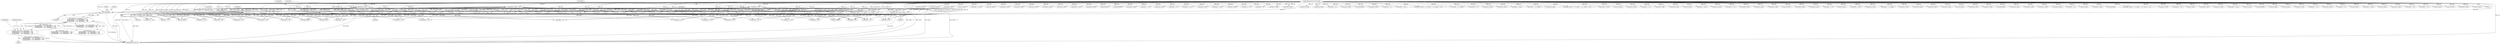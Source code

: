 digraph "0_radare2_f41e941341e44aa86edd4483c4487ec09a074257@pointer" {
"1000685" [label="(Call,(llint)buf[2])"];
"1000238" [label="(Call,buf[2] | (buf[3] << 8))"];
"1000125" [label="(MethodParameterIn,const ut8 *buf)"];
"1000242" [label="(Call,buf[3] << 8)"];
"1000179" [label="(Call,buf[2] | (buf[3] << 8))"];
"1000183" [label="(Call,buf[3] << 8)"];
"1000276" [label="(Call,buf[2] | (buf[3] << 8))"];
"1000280" [label="(Call,buf[3] << 8)"];
"1000684" [label="(Call,(llint)buf[2] | ((llint)buf[3] << 8)|\n\t\t\t\t((llint)buf[4] << 16) | ((llint)buf[5] << 24)|\n \t\t\t\t((llint)buf[6] << 32) | ((llint)buf[7] << 40)|\n \t\t\t\t((llint)buf[8] << 48) | ((llint)buf[9] << 56))"];
"1000682" [label="(Call,lB = (llint)buf[2] | ((llint)buf[3] << 8)|\n\t\t\t\t((llint)buf[4] << 16) | ((llint)buf[5] << 24)|\n \t\t\t\t((llint)buf[6] << 32) | ((llint)buf[7] << 40)|\n \t\t\t\t((llint)buf[8] << 48) | ((llint)buf[9] << 56))"];
"1001284" [label="(Call,buf[4] & 0xf0)"];
"1001296" [label="(Call,buf[5] & 0xf0)"];
"1001564" [label="(Call,buf[3] << 8)"];
"1000242" [label="(Call,buf[3] << 8)"];
"1001867" [label="(Call,buf[4] & 0xf0)"];
"1001700" [label="(Call,(int) buf[1])"];
"1001728" [label="(Call,buf[0] == 0x25)"];
"1000243" [label="(Call,buf[3])"];
"1000862" [label="(Call,(char) buf[1])"];
"1001256" [label="(Call,buf[4] & 0x0f)"];
"1000930" [label="(Call,buf[3] << 8)"];
"1001098" [label="(Call,buf[5] & 0x0f)"];
"1000498" [label="(Call,buf[1] & 0x0f)"];
"1000277" [label="(Call,buf[2])"];
"1001120" [label="(Call,buf[5] & 0x0f)"];
"1001040" [label="(Call,buf[3] << 8)"];
"1001333" [label="(Call,(buf[3] << 8) | buf[2])"];
"1001334" [label="(Call,buf[3] << 8)"];
"1001918" [label="(Call,buf[4] & 0xf0)"];
"1000636" [label="(Call,buf[3] << 24)"];
"1000839" [label="(Call,buf[3] << 8)"];
"1001371" [label="(Call,buf[0] == 0x1c)"];
"1001459" [label="(Call,(buf[3]<<8) | buf[2])"];
"1001069" [label="(Call,buf[4] & 0x0f)"];
"1001214" [label="(Call,buf[3] << 8)"];
"1002092" [label="(MethodReturn,static int)"];
"1000724" [label="(Call,(llint)buf[7])"];
"1001667" [label="(Call,buf[2] << 24)"];
"1001563" [label="(Call,(buf[3] << 8) | buf[2])"];
"1000732" [label="(Call,(llint)buf[8])"];
"1001873" [label="(Call,buf[5] & 0x0f)"];
"1001510" [label="(Call,(buf[3] << 8) | buf[2])"];
"1000690" [label="(Call,((llint)buf[3] << 8)|\n\t\t\t\t((llint)buf[4] << 16) | ((llint)buf[5] << 24)|\n \t\t\t\t((llint)buf[6] << 32) | ((llint)buf[7] << 40)|\n \t\t\t\t((llint)buf[8] << 48) | ((llint)buf[9] << 56))"];
"1000905" [label="(Call,buf[3] << 8 | buf[2])"];
"1000304" [label="(Call,buf[7] << 24)"];
"1001443" [label="(Call,buf[1] & 0x0f)"];
"1001175" [label="(Call,buf[5] << 8)"];
"1000587" [label="(Call,buf[0] == 0x17)"];
"1000822" [label="(Call,buf[1] & 0x0f)"];
"1000179" [label="(Call,buf[2] | (buf[3] << 8))"];
"1001952" [label="(Call,buf[0] == 0x24)"];
"1001810" [label="(Call,buf[1] & 0xf0)"];
"1000447" [label="(Call,buf[3] << 8)"];
"1000906" [label="(Call,buf[3] << 8)"];
"1000581" [label="(Call,buf[5] << 24)"];
"1000236" [label="(Call,array_size = buf[2] | (buf[3] << 8))"];
"1001656" [label="(Call,buf[4] << 8)"];
"1001895" [label="(Call,buf[5] & 0x0f)"];
"1000685" [label="(Call,(llint)buf[2])"];
"1001245" [label="(Call,buf[4] & 0xf0)"];
"1001268" [label="(Call,buf[5] & 0x0f)"];
"1001239" [label="(Call,buf[4] & 0x0f)"];
"1001719" [label="(Call,buf[5] << 8)"];
"1001451" [label="(Call,buf[1] & 0xf0)"];
"1000683" [label="(Identifier,lB)"];
"1000700" [label="(Call,(llint)buf[4])"];
"1000177" [label="(Call,array_size = buf[2] | (buf[3] << 8))"];
"1000446" [label="(Call,(buf[3] << 8) | buf[2])"];
"1001844" [label="(Call,buf[4] & 0x0f)"];
"1000458" [label="(Call,buf[5] << 8)"];
"1001460" [label="(Call,buf[3]<<8)"];
"1001377" [label="(Call,buf[0] == 0x1f)"];
"1001651" [label="(Call,buf[5] | (buf[4] << 8) | (buf[3] << 16) | (buf[2] << 24))"];
"1000457" [label="(Call,(buf[5] << 8) | buf[4])"];
"1001011" [label="(Call,buf[4] << 16)"];
"1000631" [label="(Call,buf[2] << 16)"];
"1000955" [label="(Call,buf[1] & 0x0f)"];
"1001092" [label="(Call,buf[4] & 0xf0)"];
"1001579" [label="(Call,buf[0] == 0x23)"];
"1000423" [label="(Call,(buf[3] << 8) | buf[2])"];
"1000925" [label="(Call,buf[2] | (buf[3] << 8) | (buf[4] << 16) | (buf[5] << 24))"];
"1001174" [label="(Call,(buf[5] << 8) | buf[4])"];
"1001912" [label="(Call,buf[4] & 0x0f)"];
"1000288" [label="(Call,buf[4] | (buf[5] << 8) | (buf[6] << 16) | (buf[7] << 24))"];
"1000642" [label="(Call,buf[0] == 0x19)"];
"1000682" [label="(Call,lB = (llint)buf[2] | ((llint)buf[3] << 8)|\n\t\t\t\t((llint)buf[4] << 16) | ((llint)buf[5] << 24)|\n \t\t\t\t((llint)buf[6] << 32) | ((llint)buf[7] << 40)|\n \t\t\t\t((llint)buf[8] << 48) | ((llint)buf[9] << 56))"];
"1000558" [label="(Call,(int) buf[1])"];
"1000830" [label="(Call,buf[1] & 0xf0)"];
"1001662" [label="(Call,buf[3] << 16)"];
"1000802" [label="(Call,(int) buf[3])"];
"1000941" [label="(Call,buf[5] << 24)"];
"1001889" [label="(Call,buf[4] & 0xf0)"];
"1001924" [label="(Call,buf[5] & 0x0f)"];
"1001642" [label="(Call,(int) buf[1])"];
"1001574" [label="(Call,buf[0] == 0x20)"];
"1001108" [label="(Call,buf[4] & 0x0f)"];
"1000973" [label="(Call,buf[3] << 8 | buf[2])"];
"1001818" [label="(Call,(buf[3] << 8) | buf[2])"];
"1000936" [label="(Call,buf[4] << 16)"];
"1000281" [label="(Call,buf[3])"];
"1001114" [label="(Call,buf[4] & 0xf0)"];
"1001163" [label="(Call,(buf[3] << 8) | buf[2])"];
"1001262" [label="(Call,buf[4] & 0xf0)"];
"1000761" [label="(Call,(int) buf[2])"];
"1000963" [label="(Call,buf[1] & 0xf0)"];
"1000535" [label="(Call,(buf[3] << 8) | buf[2])"];
"1000480" [label="(Call,(int) buf[1])"];
"1001278" [label="(Call,buf[4] & 0x0f)"];
"1000536" [label="(Call,buf[3] << 8)"];
"1001075" [label="(Call,buf[4] & 0xf0)"];
"1000795" [label="(Call,(int) buf[2])"];
"1000299" [label="(Call,buf[6] << 16)"];
"1000183" [label="(Call,buf[3] << 8)"];
"1000621" [label="(Call,(int) buf[1])"];
"1001382" [label="(Call,buf[0] == 0x22)"];
"1001229" [label="(Call,buf[4] & 0x0f)"];
"1001718" [label="(Call,(buf[5] << 8) | buf[4])"];
"1001205" [label="(Call,buf[1] & 0xf0)"];
"1001930" [label="(Call,buf[5] & 0xf0)"];
"1000692" [label="(Call,(llint)buf[3])"];
"1001883" [label="(Call,buf[4] & 0x0f)"];
"1001547" [label="(Call,buf[1] & 0x0f)"];
"1000896" [label="(Call,(int) buf[1])"];
"1000274" [label="(Call,elem_width = buf[2] | (buf[3] << 8))"];
"1000280" [label="(Call,buf[3] << 8)"];
"1001290" [label="(Call,buf[5] & 0x0f)"];
"1000974" [label="(Call,buf[3] << 8)"];
"1000684" [label="(Call,(llint)buf[2] | ((llint)buf[3] << 8)|\n\t\t\t\t((llint)buf[4] << 16) | ((llint)buf[5] << 24)|\n \t\t\t\t((llint)buf[6] << 32) | ((llint)buf[7] << 40)|\n \t\t\t\t((llint)buf[8] << 48) | ((llint)buf[9] << 56))"];
"1000276" [label="(Call,buf[2] | (buf[3] << 8))"];
"1000768" [label="(Call,(int) buf[3])"];
"1001086" [label="(Call,buf[4] & 0x0f)"];
"1001511" [label="(Call,buf[3] << 8)"];
"1000838" [label="(Call,(buf[3] << 8) | buf[2])"];
"1000708" [label="(Call,(llint)buf[5])"];
"1001850" [label="(Call,buf[4] & 0xf0)"];
"1001164" [label="(Call,buf[3] << 8)"];
"1001126" [label="(Call,buf[5] & 0xf0)"];
"1001708" [label="(Call,buf[3] << 8)"];
"1001819" [label="(Call,buf[3] << 8)"];
"1000388" [label="(Call,buf[1] & 0x0f)"];
"1001834" [label="(Call,buf[4] & 0x0f)"];
"1000382" [label="(Block,)"];
"1000196" [label="(Call,buf[5] << 8)"];
"1000526" [label="(Call,(int) buf[1])"];
"1001059" [label="(Call,buf[4] & 0x0f)"];
"1000570" [label="(Call,buf[3] << 8)"];
"1000739" [label="(Call,(llint)buf[9])"];
"1000246" [label="(Literal,8)"];
"1000191" [label="(Call,buf[4] | (buf[5] << 8) | (buf[6] << 16) | (buf[7] << 24))"];
"1001555" [label="(Call,buf[1] & 0xf0)"];
"1000424" [label="(Call,buf[3] << 8)"];
"1000576" [label="(Call,buf[4] << 16)"];
"1000416" [label="(Call,(int) buf[1])"];
"1001861" [label="(Call,buf[4] & 0x0f)"];
"1000180" [label="(Call,buf[2])"];
"1000284" [label="(Literal,8)"];
"1000565" [label="(Call,buf[2] | (buf[3] << 8) | (buf[4] << 16) | (buf[5] << 24))"];
"1001032" [label="(Call,buf[1] & 0x0f)"];
"1001343" [label="(Call,buf[0] == 0x1a)"];
"1001156" [label="(Call,(int) buf[1])"];
"1000184" [label="(Call,buf[3])"];
"1000716" [label="(Call,(llint)buf[6])"];
"1001005" [label="(Call,buf[3] << 8)"];
"1000138" [label="(Call,(int) buf[0])"];
"1000754" [label="(Call,(int) buf[1])"];
"1000879" [label="(Call,buf[3] << 8)"];
"1000396" [label="(Call,buf[1] & 0xf0)"];
"1000207" [label="(Call,buf[7] << 24)"];
"1000878" [label="(Call,buf[3] << 8 | buf[2])"];
"1001039" [label="(Call,(buf[3] << 8) | buf[2])"];
"1000125" [label="(MethodParameterIn,const ut8 *buf)"];
"1000187" [label="(Literal,8)"];
"1000506" [label="(Call,buf[1] & 0xf0)"];
"1000293" [label="(Call,buf[5] << 8)"];
"1000991" [label="(Call,(int) buf[1])"];
"1000163" [label="(Call,buf[0] == 0x00)"];
"1000676" [label="(Call,(int) buf[1])"];
"1001707" [label="(Call,(buf[3] << 8) | buf[2])"];
"1001936" [label="(Call,buf[1] & 0x0f)"];
"1000202" [label="(Call,buf[6] << 16)"];
"1001000" [label="(Call,buf[2] | (buf[3] << 8) | (buf[4] << 16) | (buf[5] << 24))"];
"1001016" [label="(Call,buf[5] << 24)"];
"1000238" [label="(Call,buf[2] | (buf[3] << 8))"];
"1000788" [label="(Call,(int) buf[1])"];
"1000746" [label="(Identifier,strasm)"];
"1001213" [label="(Call,(buf[3] << 8) | buf[2])"];
"1001326" [label="(Call,(int) buf[1])"];
"1001901" [label="(Call,buf[5] & 0xf0)"];
"1000239" [label="(Call,buf[2])"];
"1000687" [label="(Call,buf[2])"];
"1001503" [label="(Call,(int) buf[1])"];
"1000685" -> "1000684"  [label="AST: "];
"1000685" -> "1000687"  [label="CFG: "];
"1000686" -> "1000685"  [label="AST: "];
"1000687" -> "1000685"  [label="AST: "];
"1000693" -> "1000685"  [label="CFG: "];
"1000685" -> "1002092"  [label="DDG: buf[2]"];
"1000685" -> "1000684"  [label="DDG: buf[2]"];
"1000238" -> "1000685"  [label="DDG: buf[2]"];
"1000179" -> "1000685"  [label="DDG: buf[2]"];
"1000276" -> "1000685"  [label="DDG: buf[2]"];
"1000125" -> "1000685"  [label="DDG: buf"];
"1000238" -> "1000236"  [label="AST: "];
"1000238" -> "1000242"  [label="CFG: "];
"1000239" -> "1000238"  [label="AST: "];
"1000242" -> "1000238"  [label="AST: "];
"1000236" -> "1000238"  [label="CFG: "];
"1000238" -> "1002092"  [label="DDG: buf[2]"];
"1000238" -> "1002092"  [label="DDG: buf[3] << 8"];
"1000238" -> "1000236"  [label="DDG: buf[2]"];
"1000238" -> "1000236"  [label="DDG: buf[3] << 8"];
"1000125" -> "1000238"  [label="DDG: buf"];
"1000242" -> "1000238"  [label="DDG: buf[3]"];
"1000242" -> "1000238"  [label="DDG: 8"];
"1000238" -> "1000423"  [label="DDG: buf[2]"];
"1000238" -> "1000446"  [label="DDG: buf[2]"];
"1000238" -> "1000535"  [label="DDG: buf[2]"];
"1000238" -> "1000565"  [label="DDG: buf[2]"];
"1000238" -> "1000631"  [label="DDG: buf[2]"];
"1000238" -> "1000761"  [label="DDG: buf[2]"];
"1000238" -> "1000795"  [label="DDG: buf[2]"];
"1000238" -> "1000838"  [label="DDG: buf[2]"];
"1000238" -> "1000878"  [label="DDG: buf[2]"];
"1000238" -> "1000905"  [label="DDG: buf[2]"];
"1000238" -> "1000925"  [label="DDG: buf[2]"];
"1000238" -> "1000973"  [label="DDG: buf[2]"];
"1000238" -> "1001000"  [label="DDG: buf[2]"];
"1000238" -> "1001039"  [label="DDG: buf[2]"];
"1000238" -> "1001163"  [label="DDG: buf[2]"];
"1000238" -> "1001213"  [label="DDG: buf[2]"];
"1000238" -> "1001333"  [label="DDG: buf[2]"];
"1000238" -> "1001459"  [label="DDG: buf[2]"];
"1000238" -> "1001510"  [label="DDG: buf[2]"];
"1000238" -> "1001563"  [label="DDG: buf[2]"];
"1000238" -> "1001667"  [label="DDG: buf[2]"];
"1000238" -> "1001707"  [label="DDG: buf[2]"];
"1000238" -> "1001818"  [label="DDG: buf[2]"];
"1000125" -> "1000122"  [label="AST: "];
"1000125" -> "1002092"  [label="DDG: buf"];
"1000125" -> "1000138"  [label="DDG: buf"];
"1000125" -> "1000163"  [label="DDG: buf"];
"1000125" -> "1000179"  [label="DDG: buf"];
"1000125" -> "1000183"  [label="DDG: buf"];
"1000125" -> "1000191"  [label="DDG: buf"];
"1000125" -> "1000196"  [label="DDG: buf"];
"1000125" -> "1000202"  [label="DDG: buf"];
"1000125" -> "1000207"  [label="DDG: buf"];
"1000125" -> "1000242"  [label="DDG: buf"];
"1000125" -> "1000276"  [label="DDG: buf"];
"1000125" -> "1000280"  [label="DDG: buf"];
"1000125" -> "1000288"  [label="DDG: buf"];
"1000125" -> "1000293"  [label="DDG: buf"];
"1000125" -> "1000299"  [label="DDG: buf"];
"1000125" -> "1000304"  [label="DDG: buf"];
"1000125" -> "1000388"  [label="DDG: buf"];
"1000125" -> "1000396"  [label="DDG: buf"];
"1000125" -> "1000416"  [label="DDG: buf"];
"1000125" -> "1000424"  [label="DDG: buf"];
"1000125" -> "1000423"  [label="DDG: buf"];
"1000125" -> "1000447"  [label="DDG: buf"];
"1000125" -> "1000446"  [label="DDG: buf"];
"1000125" -> "1000458"  [label="DDG: buf"];
"1000125" -> "1000457"  [label="DDG: buf"];
"1000125" -> "1000480"  [label="DDG: buf"];
"1000125" -> "1000498"  [label="DDG: buf"];
"1000125" -> "1000506"  [label="DDG: buf"];
"1000125" -> "1000526"  [label="DDG: buf"];
"1000125" -> "1000536"  [label="DDG: buf"];
"1000125" -> "1000535"  [label="DDG: buf"];
"1000125" -> "1000558"  [label="DDG: buf"];
"1000125" -> "1000565"  [label="DDG: buf"];
"1000125" -> "1000570"  [label="DDG: buf"];
"1000125" -> "1000576"  [label="DDG: buf"];
"1000125" -> "1000581"  [label="DDG: buf"];
"1000125" -> "1000587"  [label="DDG: buf"];
"1000125" -> "1000621"  [label="DDG: buf"];
"1000125" -> "1000631"  [label="DDG: buf"];
"1000125" -> "1000636"  [label="DDG: buf"];
"1000125" -> "1000642"  [label="DDG: buf"];
"1000125" -> "1000676"  [label="DDG: buf"];
"1000125" -> "1000692"  [label="DDG: buf"];
"1000125" -> "1000700"  [label="DDG: buf"];
"1000125" -> "1000708"  [label="DDG: buf"];
"1000125" -> "1000716"  [label="DDG: buf"];
"1000125" -> "1000724"  [label="DDG: buf"];
"1000125" -> "1000732"  [label="DDG: buf"];
"1000125" -> "1000739"  [label="DDG: buf"];
"1000125" -> "1000754"  [label="DDG: buf"];
"1000125" -> "1000761"  [label="DDG: buf"];
"1000125" -> "1000768"  [label="DDG: buf"];
"1000125" -> "1000788"  [label="DDG: buf"];
"1000125" -> "1000795"  [label="DDG: buf"];
"1000125" -> "1000802"  [label="DDG: buf"];
"1000125" -> "1000822"  [label="DDG: buf"];
"1000125" -> "1000830"  [label="DDG: buf"];
"1000125" -> "1000839"  [label="DDG: buf"];
"1000125" -> "1000838"  [label="DDG: buf"];
"1000125" -> "1000862"  [label="DDG: buf"];
"1000125" -> "1000879"  [label="DDG: buf"];
"1000125" -> "1000878"  [label="DDG: buf"];
"1000125" -> "1000896"  [label="DDG: buf"];
"1000125" -> "1000906"  [label="DDG: buf"];
"1000125" -> "1000905"  [label="DDG: buf"];
"1000125" -> "1000925"  [label="DDG: buf"];
"1000125" -> "1000930"  [label="DDG: buf"];
"1000125" -> "1000936"  [label="DDG: buf"];
"1000125" -> "1000941"  [label="DDG: buf"];
"1000125" -> "1000955"  [label="DDG: buf"];
"1000125" -> "1000963"  [label="DDG: buf"];
"1000125" -> "1000974"  [label="DDG: buf"];
"1000125" -> "1000973"  [label="DDG: buf"];
"1000125" -> "1000991"  [label="DDG: buf"];
"1000125" -> "1001000"  [label="DDG: buf"];
"1000125" -> "1001005"  [label="DDG: buf"];
"1000125" -> "1001011"  [label="DDG: buf"];
"1000125" -> "1001016"  [label="DDG: buf"];
"1000125" -> "1001032"  [label="DDG: buf"];
"1000125" -> "1001040"  [label="DDG: buf"];
"1000125" -> "1001039"  [label="DDG: buf"];
"1000125" -> "1001059"  [label="DDG: buf"];
"1000125" -> "1001069"  [label="DDG: buf"];
"1000125" -> "1001075"  [label="DDG: buf"];
"1000125" -> "1001086"  [label="DDG: buf"];
"1000125" -> "1001092"  [label="DDG: buf"];
"1000125" -> "1001098"  [label="DDG: buf"];
"1000125" -> "1001108"  [label="DDG: buf"];
"1000125" -> "1001114"  [label="DDG: buf"];
"1000125" -> "1001120"  [label="DDG: buf"];
"1000125" -> "1001126"  [label="DDG: buf"];
"1000125" -> "1001156"  [label="DDG: buf"];
"1000125" -> "1001164"  [label="DDG: buf"];
"1000125" -> "1001163"  [label="DDG: buf"];
"1000125" -> "1001175"  [label="DDG: buf"];
"1000125" -> "1001174"  [label="DDG: buf"];
"1000125" -> "1001205"  [label="DDG: buf"];
"1000125" -> "1001214"  [label="DDG: buf"];
"1000125" -> "1001213"  [label="DDG: buf"];
"1000125" -> "1001229"  [label="DDG: buf"];
"1000125" -> "1001239"  [label="DDG: buf"];
"1000125" -> "1001245"  [label="DDG: buf"];
"1000125" -> "1001256"  [label="DDG: buf"];
"1000125" -> "1001262"  [label="DDG: buf"];
"1000125" -> "1001268"  [label="DDG: buf"];
"1000125" -> "1001278"  [label="DDG: buf"];
"1000125" -> "1001284"  [label="DDG: buf"];
"1000125" -> "1001290"  [label="DDG: buf"];
"1000125" -> "1001296"  [label="DDG: buf"];
"1000125" -> "1001326"  [label="DDG: buf"];
"1000125" -> "1001334"  [label="DDG: buf"];
"1000125" -> "1001333"  [label="DDG: buf"];
"1000125" -> "1001343"  [label="DDG: buf"];
"1000125" -> "1001371"  [label="DDG: buf"];
"1000125" -> "1001377"  [label="DDG: buf"];
"1000125" -> "1001382"  [label="DDG: buf"];
"1000125" -> "1001443"  [label="DDG: buf"];
"1000125" -> "1001451"  [label="DDG: buf"];
"1000125" -> "1001460"  [label="DDG: buf"];
"1000125" -> "1001459"  [label="DDG: buf"];
"1000125" -> "1001503"  [label="DDG: buf"];
"1000125" -> "1001511"  [label="DDG: buf"];
"1000125" -> "1001510"  [label="DDG: buf"];
"1000125" -> "1001547"  [label="DDG: buf"];
"1000125" -> "1001555"  [label="DDG: buf"];
"1000125" -> "1001564"  [label="DDG: buf"];
"1000125" -> "1001563"  [label="DDG: buf"];
"1000125" -> "1001574"  [label="DDG: buf"];
"1000125" -> "1001579"  [label="DDG: buf"];
"1000125" -> "1001642"  [label="DDG: buf"];
"1000125" -> "1001651"  [label="DDG: buf"];
"1000125" -> "1001656"  [label="DDG: buf"];
"1000125" -> "1001662"  [label="DDG: buf"];
"1000125" -> "1001667"  [label="DDG: buf"];
"1000125" -> "1001700"  [label="DDG: buf"];
"1000125" -> "1001708"  [label="DDG: buf"];
"1000125" -> "1001707"  [label="DDG: buf"];
"1000125" -> "1001719"  [label="DDG: buf"];
"1000125" -> "1001718"  [label="DDG: buf"];
"1000125" -> "1001728"  [label="DDG: buf"];
"1000125" -> "1001810"  [label="DDG: buf"];
"1000125" -> "1001819"  [label="DDG: buf"];
"1000125" -> "1001818"  [label="DDG: buf"];
"1000125" -> "1001834"  [label="DDG: buf"];
"1000125" -> "1001844"  [label="DDG: buf"];
"1000125" -> "1001850"  [label="DDG: buf"];
"1000125" -> "1001861"  [label="DDG: buf"];
"1000125" -> "1001867"  [label="DDG: buf"];
"1000125" -> "1001873"  [label="DDG: buf"];
"1000125" -> "1001883"  [label="DDG: buf"];
"1000125" -> "1001889"  [label="DDG: buf"];
"1000125" -> "1001895"  [label="DDG: buf"];
"1000125" -> "1001901"  [label="DDG: buf"];
"1000125" -> "1001912"  [label="DDG: buf"];
"1000125" -> "1001918"  [label="DDG: buf"];
"1000125" -> "1001924"  [label="DDG: buf"];
"1000125" -> "1001930"  [label="DDG: buf"];
"1000125" -> "1001936"  [label="DDG: buf"];
"1000125" -> "1001952"  [label="DDG: buf"];
"1000242" -> "1000246"  [label="CFG: "];
"1000243" -> "1000242"  [label="AST: "];
"1000246" -> "1000242"  [label="AST: "];
"1000242" -> "1002092"  [label="DDG: buf[3]"];
"1000242" -> "1000424"  [label="DDG: buf[3]"];
"1000242" -> "1000447"  [label="DDG: buf[3]"];
"1000242" -> "1000536"  [label="DDG: buf[3]"];
"1000242" -> "1000570"  [label="DDG: buf[3]"];
"1000242" -> "1000636"  [label="DDG: buf[3]"];
"1000242" -> "1000692"  [label="DDG: buf[3]"];
"1000242" -> "1000768"  [label="DDG: buf[3]"];
"1000242" -> "1000802"  [label="DDG: buf[3]"];
"1000242" -> "1000839"  [label="DDG: buf[3]"];
"1000242" -> "1000879"  [label="DDG: buf[3]"];
"1000242" -> "1000906"  [label="DDG: buf[3]"];
"1000242" -> "1000930"  [label="DDG: buf[3]"];
"1000242" -> "1000974"  [label="DDG: buf[3]"];
"1000242" -> "1001005"  [label="DDG: buf[3]"];
"1000242" -> "1001040"  [label="DDG: buf[3]"];
"1000242" -> "1001164"  [label="DDG: buf[3]"];
"1000242" -> "1001214"  [label="DDG: buf[3]"];
"1000242" -> "1001334"  [label="DDG: buf[3]"];
"1000242" -> "1001460"  [label="DDG: buf[3]"];
"1000242" -> "1001511"  [label="DDG: buf[3]"];
"1000242" -> "1001564"  [label="DDG: buf[3]"];
"1000242" -> "1001662"  [label="DDG: buf[3]"];
"1000242" -> "1001708"  [label="DDG: buf[3]"];
"1000242" -> "1001819"  [label="DDG: buf[3]"];
"1000179" -> "1000177"  [label="AST: "];
"1000179" -> "1000183"  [label="CFG: "];
"1000180" -> "1000179"  [label="AST: "];
"1000183" -> "1000179"  [label="AST: "];
"1000177" -> "1000179"  [label="CFG: "];
"1000179" -> "1002092"  [label="DDG: buf[2]"];
"1000179" -> "1002092"  [label="DDG: buf[3] << 8"];
"1000179" -> "1000177"  [label="DDG: buf[2]"];
"1000179" -> "1000177"  [label="DDG: buf[3] << 8"];
"1000183" -> "1000179"  [label="DDG: buf[3]"];
"1000183" -> "1000179"  [label="DDG: 8"];
"1000179" -> "1000423"  [label="DDG: buf[2]"];
"1000179" -> "1000446"  [label="DDG: buf[2]"];
"1000179" -> "1000535"  [label="DDG: buf[2]"];
"1000179" -> "1000565"  [label="DDG: buf[2]"];
"1000179" -> "1000631"  [label="DDG: buf[2]"];
"1000179" -> "1000761"  [label="DDG: buf[2]"];
"1000179" -> "1000795"  [label="DDG: buf[2]"];
"1000179" -> "1000838"  [label="DDG: buf[2]"];
"1000179" -> "1000878"  [label="DDG: buf[2]"];
"1000179" -> "1000905"  [label="DDG: buf[2]"];
"1000179" -> "1000925"  [label="DDG: buf[2]"];
"1000179" -> "1000973"  [label="DDG: buf[2]"];
"1000179" -> "1001000"  [label="DDG: buf[2]"];
"1000179" -> "1001039"  [label="DDG: buf[2]"];
"1000179" -> "1001163"  [label="DDG: buf[2]"];
"1000179" -> "1001213"  [label="DDG: buf[2]"];
"1000179" -> "1001333"  [label="DDG: buf[2]"];
"1000179" -> "1001459"  [label="DDG: buf[2]"];
"1000179" -> "1001510"  [label="DDG: buf[2]"];
"1000179" -> "1001563"  [label="DDG: buf[2]"];
"1000179" -> "1001667"  [label="DDG: buf[2]"];
"1000179" -> "1001707"  [label="DDG: buf[2]"];
"1000179" -> "1001818"  [label="DDG: buf[2]"];
"1000183" -> "1000187"  [label="CFG: "];
"1000184" -> "1000183"  [label="AST: "];
"1000187" -> "1000183"  [label="AST: "];
"1000183" -> "1002092"  [label="DDG: buf[3]"];
"1000183" -> "1000424"  [label="DDG: buf[3]"];
"1000183" -> "1000447"  [label="DDG: buf[3]"];
"1000183" -> "1000536"  [label="DDG: buf[3]"];
"1000183" -> "1000570"  [label="DDG: buf[3]"];
"1000183" -> "1000636"  [label="DDG: buf[3]"];
"1000183" -> "1000692"  [label="DDG: buf[3]"];
"1000183" -> "1000768"  [label="DDG: buf[3]"];
"1000183" -> "1000802"  [label="DDG: buf[3]"];
"1000183" -> "1000839"  [label="DDG: buf[3]"];
"1000183" -> "1000879"  [label="DDG: buf[3]"];
"1000183" -> "1000906"  [label="DDG: buf[3]"];
"1000183" -> "1000930"  [label="DDG: buf[3]"];
"1000183" -> "1000974"  [label="DDG: buf[3]"];
"1000183" -> "1001005"  [label="DDG: buf[3]"];
"1000183" -> "1001040"  [label="DDG: buf[3]"];
"1000183" -> "1001164"  [label="DDG: buf[3]"];
"1000183" -> "1001214"  [label="DDG: buf[3]"];
"1000183" -> "1001334"  [label="DDG: buf[3]"];
"1000183" -> "1001460"  [label="DDG: buf[3]"];
"1000183" -> "1001511"  [label="DDG: buf[3]"];
"1000183" -> "1001564"  [label="DDG: buf[3]"];
"1000183" -> "1001662"  [label="DDG: buf[3]"];
"1000183" -> "1001708"  [label="DDG: buf[3]"];
"1000183" -> "1001819"  [label="DDG: buf[3]"];
"1000276" -> "1000274"  [label="AST: "];
"1000276" -> "1000280"  [label="CFG: "];
"1000277" -> "1000276"  [label="AST: "];
"1000280" -> "1000276"  [label="AST: "];
"1000274" -> "1000276"  [label="CFG: "];
"1000276" -> "1002092"  [label="DDG: buf[3] << 8"];
"1000276" -> "1002092"  [label="DDG: buf[2]"];
"1000276" -> "1000274"  [label="DDG: buf[2]"];
"1000276" -> "1000274"  [label="DDG: buf[3] << 8"];
"1000280" -> "1000276"  [label="DDG: buf[3]"];
"1000280" -> "1000276"  [label="DDG: 8"];
"1000276" -> "1000423"  [label="DDG: buf[2]"];
"1000276" -> "1000446"  [label="DDG: buf[2]"];
"1000276" -> "1000535"  [label="DDG: buf[2]"];
"1000276" -> "1000565"  [label="DDG: buf[2]"];
"1000276" -> "1000631"  [label="DDG: buf[2]"];
"1000276" -> "1000761"  [label="DDG: buf[2]"];
"1000276" -> "1000795"  [label="DDG: buf[2]"];
"1000276" -> "1000838"  [label="DDG: buf[2]"];
"1000276" -> "1000878"  [label="DDG: buf[2]"];
"1000276" -> "1000905"  [label="DDG: buf[2]"];
"1000276" -> "1000925"  [label="DDG: buf[2]"];
"1000276" -> "1000973"  [label="DDG: buf[2]"];
"1000276" -> "1001000"  [label="DDG: buf[2]"];
"1000276" -> "1001039"  [label="DDG: buf[2]"];
"1000276" -> "1001163"  [label="DDG: buf[2]"];
"1000276" -> "1001213"  [label="DDG: buf[2]"];
"1000276" -> "1001333"  [label="DDG: buf[2]"];
"1000276" -> "1001459"  [label="DDG: buf[2]"];
"1000276" -> "1001510"  [label="DDG: buf[2]"];
"1000276" -> "1001563"  [label="DDG: buf[2]"];
"1000276" -> "1001667"  [label="DDG: buf[2]"];
"1000276" -> "1001707"  [label="DDG: buf[2]"];
"1000276" -> "1001818"  [label="DDG: buf[2]"];
"1000280" -> "1000284"  [label="CFG: "];
"1000281" -> "1000280"  [label="AST: "];
"1000284" -> "1000280"  [label="AST: "];
"1000280" -> "1002092"  [label="DDG: buf[3]"];
"1000280" -> "1000424"  [label="DDG: buf[3]"];
"1000280" -> "1000447"  [label="DDG: buf[3]"];
"1000280" -> "1000536"  [label="DDG: buf[3]"];
"1000280" -> "1000570"  [label="DDG: buf[3]"];
"1000280" -> "1000636"  [label="DDG: buf[3]"];
"1000280" -> "1000692"  [label="DDG: buf[3]"];
"1000280" -> "1000768"  [label="DDG: buf[3]"];
"1000280" -> "1000802"  [label="DDG: buf[3]"];
"1000280" -> "1000839"  [label="DDG: buf[3]"];
"1000280" -> "1000879"  [label="DDG: buf[3]"];
"1000280" -> "1000906"  [label="DDG: buf[3]"];
"1000280" -> "1000930"  [label="DDG: buf[3]"];
"1000280" -> "1000974"  [label="DDG: buf[3]"];
"1000280" -> "1001005"  [label="DDG: buf[3]"];
"1000280" -> "1001040"  [label="DDG: buf[3]"];
"1000280" -> "1001164"  [label="DDG: buf[3]"];
"1000280" -> "1001214"  [label="DDG: buf[3]"];
"1000280" -> "1001334"  [label="DDG: buf[3]"];
"1000280" -> "1001460"  [label="DDG: buf[3]"];
"1000280" -> "1001511"  [label="DDG: buf[3]"];
"1000280" -> "1001564"  [label="DDG: buf[3]"];
"1000280" -> "1001662"  [label="DDG: buf[3]"];
"1000280" -> "1001708"  [label="DDG: buf[3]"];
"1000280" -> "1001819"  [label="DDG: buf[3]"];
"1000684" -> "1000682"  [label="AST: "];
"1000684" -> "1000690"  [label="CFG: "];
"1000690" -> "1000684"  [label="AST: "];
"1000682" -> "1000684"  [label="CFG: "];
"1000684" -> "1002092"  [label="DDG: ((llint)buf[3] << 8)|\n\t\t\t\t((llint)buf[4] << 16) | ((llint)buf[5] << 24)|\n \t\t\t\t((llint)buf[6] << 32) | ((llint)buf[7] << 40)|\n \t\t\t\t((llint)buf[8] << 48) | ((llint)buf[9] << 56)"];
"1000684" -> "1002092"  [label="DDG: (llint)buf[2]"];
"1000684" -> "1000682"  [label="DDG: (llint)buf[2]"];
"1000684" -> "1000682"  [label="DDG: ((llint)buf[3] << 8)|\n\t\t\t\t((llint)buf[4] << 16) | ((llint)buf[5] << 24)|\n \t\t\t\t((llint)buf[6] << 32) | ((llint)buf[7] << 40)|\n \t\t\t\t((llint)buf[8] << 48) | ((llint)buf[9] << 56)"];
"1000690" -> "1000684"  [label="DDG: (llint)buf[3] << 8"];
"1000690" -> "1000684"  [label="DDG: ((llint)buf[4] << 16) | ((llint)buf[5] << 24)|\n \t\t\t\t((llint)buf[6] << 32) | ((llint)buf[7] << 40)|\n \t\t\t\t((llint)buf[8] << 48) | ((llint)buf[9] << 56)"];
"1000682" -> "1000382"  [label="AST: "];
"1000683" -> "1000682"  [label="AST: "];
"1000746" -> "1000682"  [label="CFG: "];
"1000682" -> "1002092"  [label="DDG: (llint)buf[2] | ((llint)buf[3] << 8)|\n\t\t\t\t((llint)buf[4] << 16) | ((llint)buf[5] << 24)|\n \t\t\t\t((llint)buf[6] << 32) | ((llint)buf[7] << 40)|\n \t\t\t\t((llint)buf[8] << 48) | ((llint)buf[9] << 56)"];
"1000682" -> "1002092"  [label="DDG: lB"];
}
